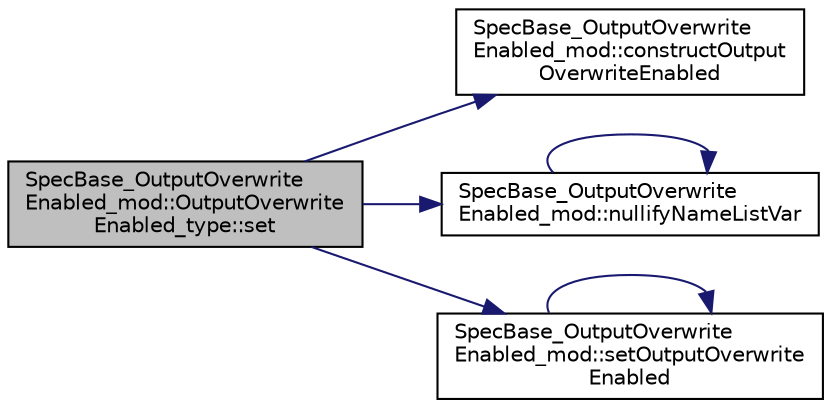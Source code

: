 digraph "SpecBase_OutputOverwriteEnabled_mod::OutputOverwriteEnabled_type::set"
{
 // LATEX_PDF_SIZE
  edge [fontname="Helvetica",fontsize="10",labelfontname="Helvetica",labelfontsize="10"];
  node [fontname="Helvetica",fontsize="10",shape=record];
  rankdir="LR";
  Node1 [label="SpecBase_OutputOverwrite\lEnabled_mod::OutputOverwrite\lEnabled_type::set",height=0.2,width=0.4,color="black", fillcolor="grey75", style="filled", fontcolor="black",tooltip=" "];
  Node1 -> Node2 [color="midnightblue",fontsize="10",style="solid",fontname="Helvetica"];
  Node2 [label="SpecBase_OutputOverwrite\lEnabled_mod::constructOutput\lOverwriteEnabled",height=0.2,width=0.4,color="black", fillcolor="white", style="filled",URL="$namespaceSpecBase__OutputOverwriteEnabled__mod.html#a9b169292dcb61f5ac344ba886bd23bb9",tooltip=" "];
  Node1 -> Node3 [color="midnightblue",fontsize="10",style="solid",fontname="Helvetica"];
  Node3 [label="SpecBase_OutputOverwrite\lEnabled_mod::nullifyNameListVar",height=0.2,width=0.4,color="black", fillcolor="white", style="filled",URL="$namespaceSpecBase__OutputOverwriteEnabled__mod.html#a06fc6d1285b024fd2aca8b865b2293e3",tooltip=" "];
  Node3 -> Node3 [color="midnightblue",fontsize="10",style="solid",fontname="Helvetica"];
  Node1 -> Node4 [color="midnightblue",fontsize="10",style="solid",fontname="Helvetica"];
  Node4 [label="SpecBase_OutputOverwrite\lEnabled_mod::setOutputOverwrite\lEnabled",height=0.2,width=0.4,color="black", fillcolor="white", style="filled",URL="$namespaceSpecBase__OutputOverwriteEnabled__mod.html#ae3db66b50dfde589d7c6d1dfd3440967",tooltip=" "];
  Node4 -> Node4 [color="midnightblue",fontsize="10",style="solid",fontname="Helvetica"];
}
